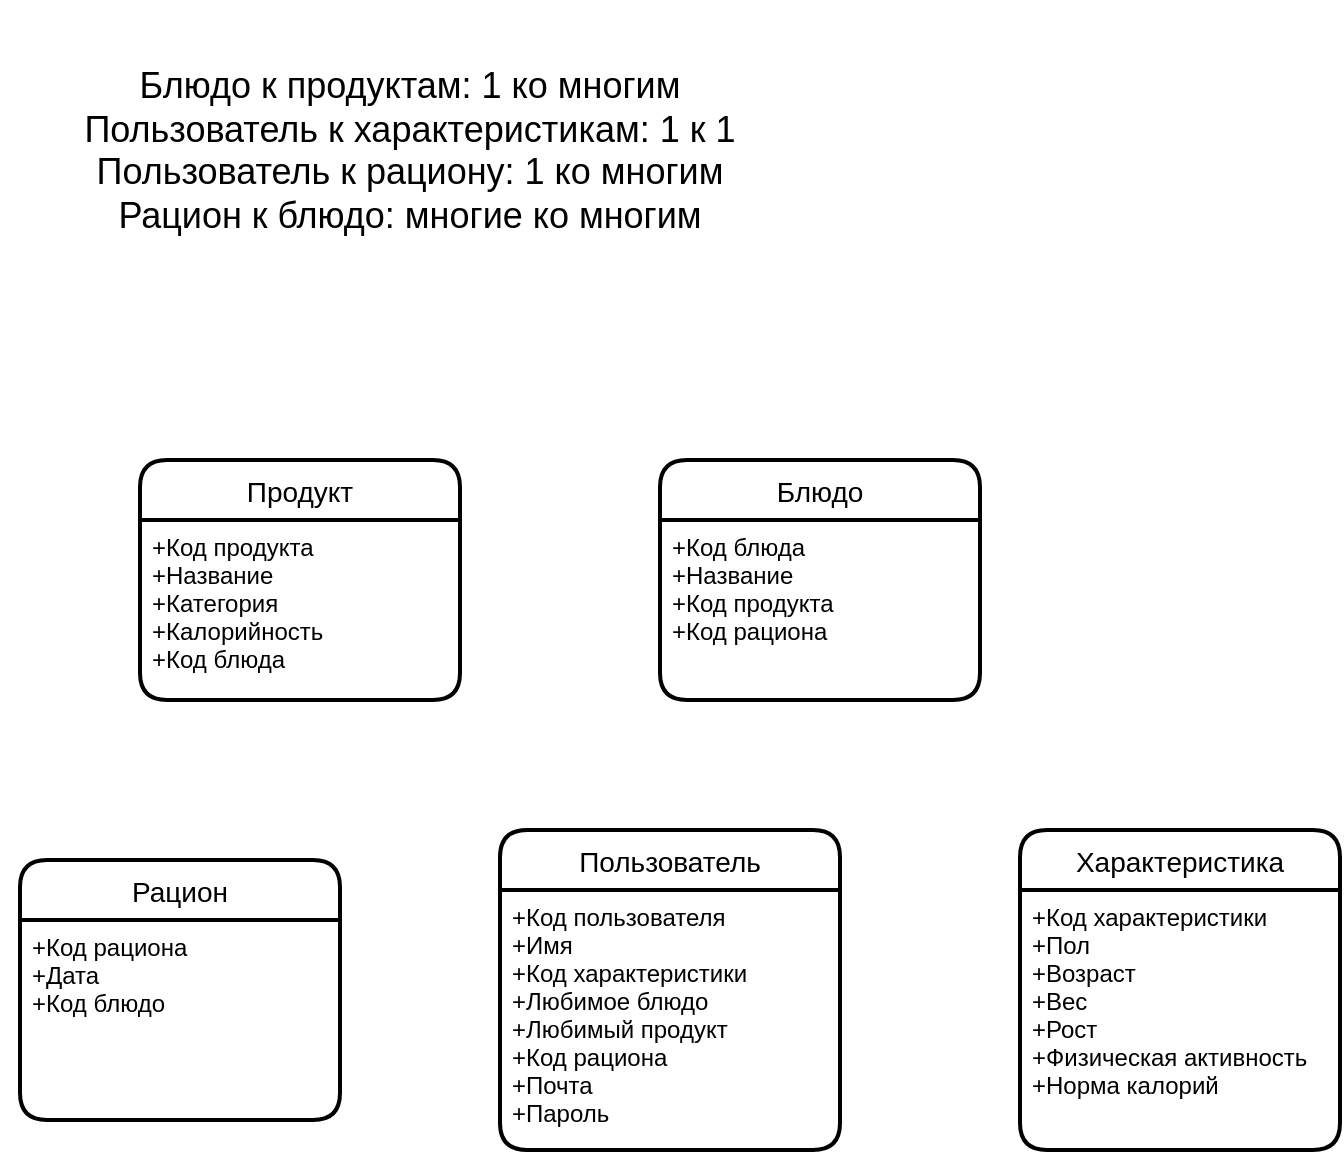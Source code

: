 <mxfile version="20.5.3" type="device"><diagram id="pwRr0FDgzIITpmIv9nmh" name="Page-1"><mxGraphModel dx="1621" dy="764" grid="1" gridSize="10" guides="1" tooltips="1" connect="1" arrows="1" fold="1" page="1" pageScale="1" pageWidth="827" pageHeight="1169" math="0" shadow="0"><root><mxCell id="0"/><mxCell id="1" parent="0"/><mxCell id="joV9iyrbn_PEjWrfuxYv-5" value="Продукт" style="swimlane;childLayout=stackLayout;horizontal=1;startSize=30;horizontalStack=0;rounded=1;fontSize=14;fontStyle=0;strokeWidth=2;resizeParent=0;resizeLast=1;shadow=0;dashed=0;align=center;" parent="1" vertex="1"><mxGeometry x="100" y="270" width="160" height="120" as="geometry"/></mxCell><mxCell id="joV9iyrbn_PEjWrfuxYv-6" value="+Код продукта&#10;+Название&#10;+Категория&#10;+Калорийность&#10;+Код блюда" style="align=left;strokeColor=none;fillColor=none;spacingLeft=4;fontSize=12;verticalAlign=top;resizable=0;rotatable=0;part=1;" parent="joV9iyrbn_PEjWrfuxYv-5" vertex="1"><mxGeometry y="30" width="160" height="90" as="geometry"/></mxCell><mxCell id="joV9iyrbn_PEjWrfuxYv-7" value="Блюдо" style="swimlane;childLayout=stackLayout;horizontal=1;startSize=30;horizontalStack=0;rounded=1;fontSize=14;fontStyle=0;strokeWidth=2;resizeParent=0;resizeLast=1;shadow=0;dashed=0;align=center;" parent="1" vertex="1"><mxGeometry x="360" y="270" width="160" height="120" as="geometry"/></mxCell><mxCell id="joV9iyrbn_PEjWrfuxYv-8" value="+Код блюда&#10;+Название&#10;+Код продукта&#10;+Код рациона" style="align=left;strokeColor=none;fillColor=none;spacingLeft=4;fontSize=12;verticalAlign=top;resizable=0;rotatable=0;part=1;" parent="joV9iyrbn_PEjWrfuxYv-7" vertex="1"><mxGeometry y="30" width="160" height="90" as="geometry"/></mxCell><mxCell id="joV9iyrbn_PEjWrfuxYv-9" value="Пользователь" style="swimlane;childLayout=stackLayout;horizontal=1;startSize=30;horizontalStack=0;rounded=1;fontSize=14;fontStyle=0;strokeWidth=2;resizeParent=0;resizeLast=1;shadow=0;dashed=0;align=center;" parent="1" vertex="1"><mxGeometry x="280" y="455" width="170" height="160" as="geometry"/></mxCell><mxCell id="joV9iyrbn_PEjWrfuxYv-10" value="+Код пользователя&#10;+Имя&#10;+Код характеристики&#10;+Любимое блюдо&#10;+Любимый продукт&#10;+Код рациона&#10;+Почта&#10;+Пароль&#10;" style="align=left;strokeColor=none;fillColor=none;spacingLeft=4;fontSize=12;verticalAlign=top;resizable=0;rotatable=0;part=1;" parent="joV9iyrbn_PEjWrfuxYv-9" vertex="1"><mxGeometry y="30" width="170" height="130" as="geometry"/></mxCell><mxCell id="joV9iyrbn_PEjWrfuxYv-12" value="Характеристика" style="swimlane;childLayout=stackLayout;horizontal=1;startSize=30;horizontalStack=0;rounded=1;fontSize=14;fontStyle=0;strokeWidth=2;resizeParent=0;resizeLast=1;shadow=0;dashed=0;align=center;" parent="1" vertex="1"><mxGeometry x="540" y="455" width="160" height="160" as="geometry"/></mxCell><mxCell id="joV9iyrbn_PEjWrfuxYv-13" value="+Код характеристики&#10;+Пол&#10;+Возраст&#10;+Вес&#10;+Рост&#10;+Физическая активность&#10;+Норма калорий" style="align=left;strokeColor=none;fillColor=none;spacingLeft=4;fontSize=12;verticalAlign=top;resizable=0;rotatable=0;part=1;" parent="joV9iyrbn_PEjWrfuxYv-12" vertex="1"><mxGeometry y="30" width="160" height="130" as="geometry"/></mxCell><mxCell id="joV9iyrbn_PEjWrfuxYv-17" value="Рацион" style="swimlane;childLayout=stackLayout;horizontal=1;startSize=30;horizontalStack=0;rounded=1;fontSize=14;fontStyle=0;strokeWidth=2;resizeParent=0;resizeLast=1;shadow=0;dashed=0;align=center;" parent="1" vertex="1"><mxGeometry x="40" y="470" width="160" height="130" as="geometry"/></mxCell><mxCell id="joV9iyrbn_PEjWrfuxYv-18" value="+Код рациона&#10;+Дата&#10;+Код блюдо" style="align=left;strokeColor=none;fillColor=none;spacingLeft=4;fontSize=12;verticalAlign=top;resizable=0;rotatable=0;part=1;" parent="joV9iyrbn_PEjWrfuxYv-17" vertex="1"><mxGeometry y="30" width="160" height="100" as="geometry"/></mxCell><mxCell id="joV9iyrbn_PEjWrfuxYv-19" value="&lt;font style=&quot;font-size: 18px&quot;&gt;&lt;br&gt;Блюдо к продуктам: 1 ко многим&lt;br&gt;Пользователь к характеристикам: 1 к 1&lt;br&gt;Пользователь к рациону: 1 ко многим&lt;br&gt;Рацион к блюдо: многие ко многим&lt;/font&gt;" style="text;html=1;strokeColor=none;fillColor=none;align=center;verticalAlign=middle;whiteSpace=wrap;rounded=0;" parent="1" vertex="1"><mxGeometry x="30" y="40" width="410" height="130" as="geometry"/></mxCell></root></mxGraphModel></diagram></mxfile>